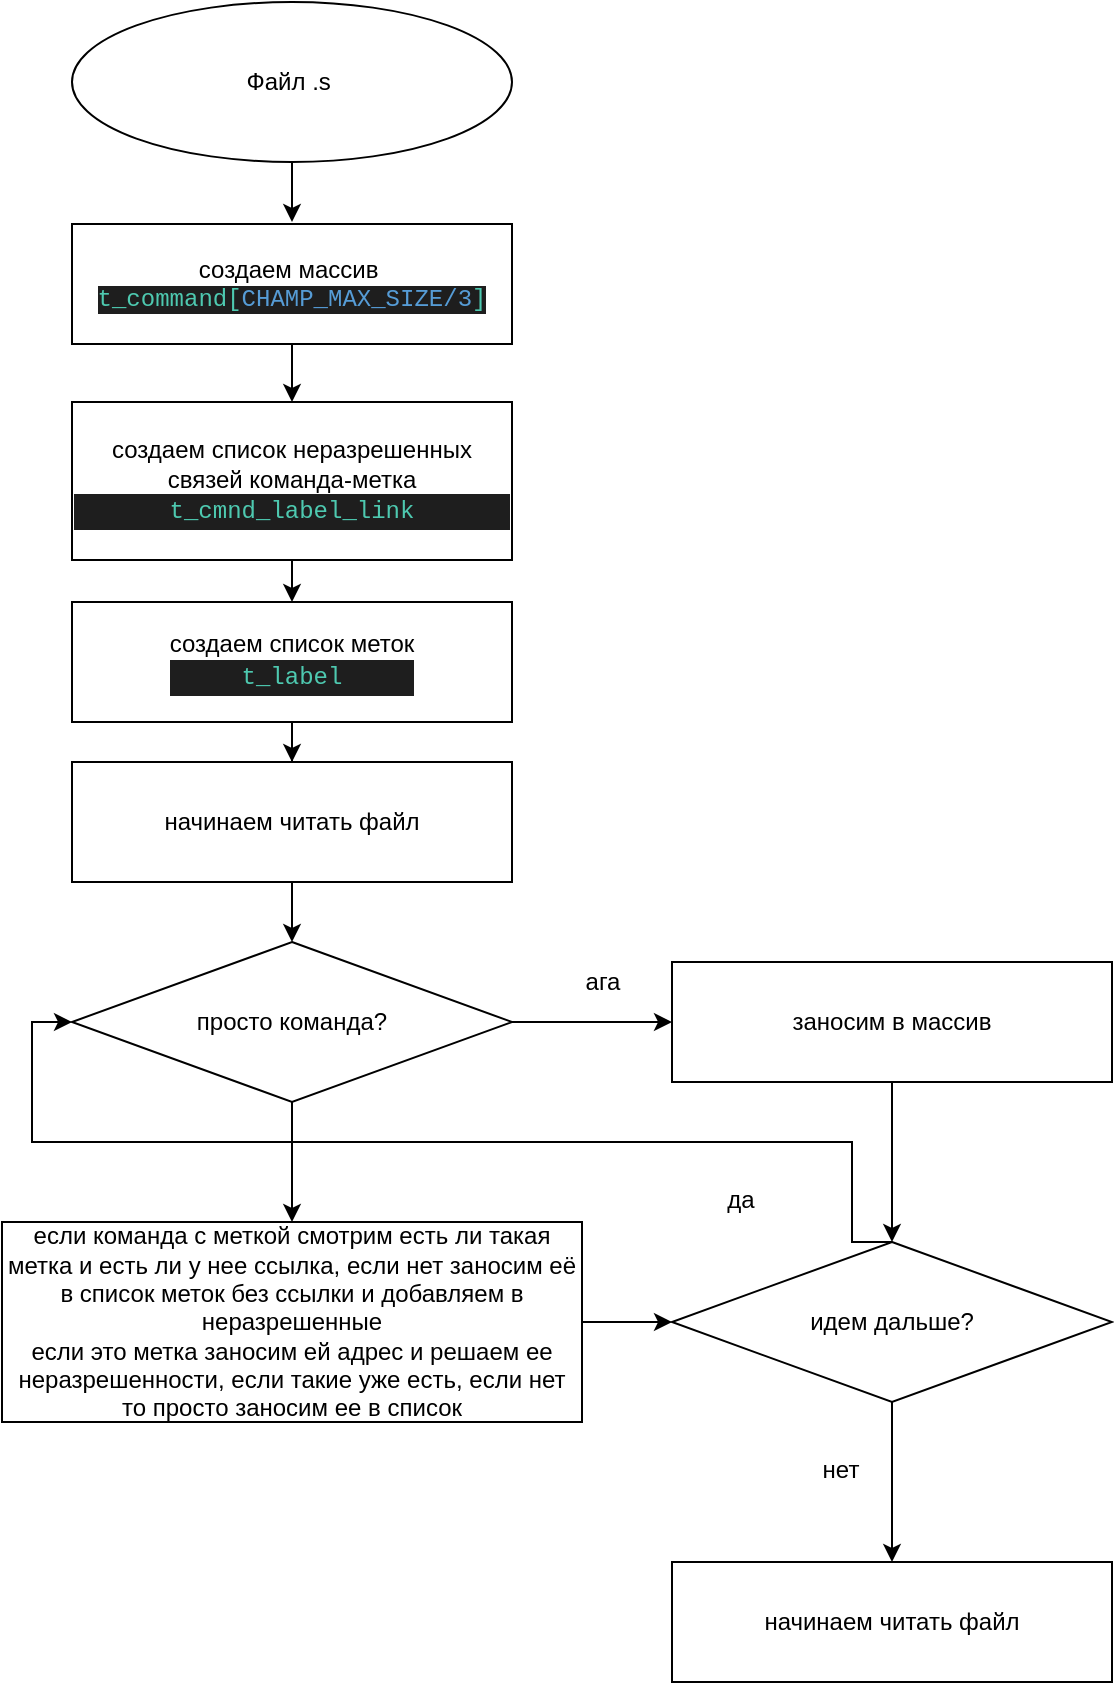 <mxfile version="12.5.7" type="github"><diagram id="2VWMdiXNiyDa4dmkeofu" name="Page-1"><mxGraphModel dx="1948" dy="1082" grid="1" gridSize="10" guides="1" tooltips="1" connect="1" arrows="1" fold="1" page="1" pageScale="1" pageWidth="827" pageHeight="1169" math="0" shadow="0"><root><mxCell id="0"/><mxCell id="1" parent="0"/><mxCell id="8lrjF4J98fO0iwwLJIj2-3" value="" style="edgeStyle=orthogonalEdgeStyle;rounded=0;orthogonalLoop=1;jettySize=auto;html=1;" edge="1" parent="1" source="8lrjF4J98fO0iwwLJIj2-1"><mxGeometry relative="1" as="geometry"><mxPoint x="130" y="130" as="targetPoint"/></mxGeometry></mxCell><mxCell id="8lrjF4J98fO0iwwLJIj2-1" value="Файл .s&amp;nbsp;" style="ellipse;whiteSpace=wrap;html=1;" vertex="1" parent="1"><mxGeometry x="20" y="20" width="220" height="80" as="geometry"/></mxCell><mxCell id="8lrjF4J98fO0iwwLJIj2-7" value="" style="edgeStyle=orthogonalEdgeStyle;rounded=0;orthogonalLoop=1;jettySize=auto;html=1;" edge="1" parent="1" source="8lrjF4J98fO0iwwLJIj2-4" target="8lrjF4J98fO0iwwLJIj2-6"><mxGeometry relative="1" as="geometry"/></mxCell><mxCell id="8lrjF4J98fO0iwwLJIj2-4" value="создаем массив&amp;nbsp;&lt;br&gt;&lt;span style=&quot;color: rgb(78 , 201 , 176) ; background-color: rgb(30 , 30 , 30) ; font-family: &amp;#34;menlo&amp;#34; , &amp;#34;monaco&amp;#34; , &amp;#34;courier new&amp;#34; , monospace ; white-space: pre&quot;&gt;t_command[&lt;/span&gt;&lt;span style=&quot;color: rgb(86 , 156 , 214) ; background-color: rgb(30 , 30 , 30) ; font-family: &amp;#34;menlo&amp;#34; , &amp;#34;monaco&amp;#34; , &amp;#34;courier new&amp;#34; , monospace ; white-space: pre&quot;&gt;CHAMP_MAX_SIZE/3&lt;/span&gt;&lt;span style=&quot;color: rgb(78 , 201 , 176) ; background-color: rgb(30 , 30 , 30) ; font-family: &amp;#34;menlo&amp;#34; , &amp;#34;monaco&amp;#34; , &amp;#34;courier new&amp;#34; , monospace ; white-space: pre&quot;&gt;]&lt;/span&gt;" style="rounded=0;whiteSpace=wrap;html=1;" vertex="1" parent="1"><mxGeometry x="20" y="131" width="220" height="60" as="geometry"/></mxCell><mxCell id="8lrjF4J98fO0iwwLJIj2-9" value="" style="edgeStyle=orthogonalEdgeStyle;rounded=0;orthogonalLoop=1;jettySize=auto;html=1;" edge="1" parent="1" source="8lrjF4J98fO0iwwLJIj2-6" target="8lrjF4J98fO0iwwLJIj2-8"><mxGeometry relative="1" as="geometry"/></mxCell><mxCell id="8lrjF4J98fO0iwwLJIj2-6" value="создаем список неразрешенных связей команда-метка&lt;br&gt;&lt;div style=&quot;color: rgb(212 , 212 , 212) ; background-color: rgb(30 , 30 , 30) ; font-family: &amp;#34;menlo&amp;#34; , &amp;#34;monaco&amp;#34; , &amp;#34;courier new&amp;#34; , monospace ; line-height: 18px ; white-space: pre&quot;&gt;&lt;span style=&quot;color: #4ec9b0&quot;&gt;t_cmnd_label_link&lt;/span&gt;&lt;/div&gt;" style="rounded=0;whiteSpace=wrap;html=1;" vertex="1" parent="1"><mxGeometry x="20" y="220" width="220" height="79" as="geometry"/></mxCell><mxCell id="8lrjF4J98fO0iwwLJIj2-11" value="" style="edgeStyle=orthogonalEdgeStyle;rounded=0;orthogonalLoop=1;jettySize=auto;html=1;" edge="1" parent="1" source="8lrjF4J98fO0iwwLJIj2-8" target="8lrjF4J98fO0iwwLJIj2-10"><mxGeometry relative="1" as="geometry"/></mxCell><mxCell id="8lrjF4J98fO0iwwLJIj2-8" value="создаем список меток&lt;br&gt;&lt;div style=&quot;color: rgb(212 , 212 , 212) ; background-color: rgb(30 , 30 , 30) ; font-family: &amp;#34;menlo&amp;#34; , &amp;#34;monaco&amp;#34; , &amp;#34;courier new&amp;#34; , monospace ; line-height: 18px ; white-space: pre&quot;&gt;&lt;span style=&quot;color: #4ec9b0&quot;&gt;t_label&lt;/span&gt;&lt;/div&gt;" style="rounded=0;whiteSpace=wrap;html=1;" vertex="1" parent="1"><mxGeometry x="20" y="320" width="220" height="60" as="geometry"/></mxCell><mxCell id="8lrjF4J98fO0iwwLJIj2-15" value="" style="edgeStyle=orthogonalEdgeStyle;rounded=0;orthogonalLoop=1;jettySize=auto;html=1;" edge="1" parent="1" source="8lrjF4J98fO0iwwLJIj2-10" target="8lrjF4J98fO0iwwLJIj2-14"><mxGeometry relative="1" as="geometry"/></mxCell><mxCell id="8lrjF4J98fO0iwwLJIj2-10" value="начинаем читать файл" style="rounded=0;whiteSpace=wrap;html=1;" vertex="1" parent="1"><mxGeometry x="20" y="400" width="220" height="60" as="geometry"/></mxCell><mxCell id="8lrjF4J98fO0iwwLJIj2-17" value="" style="edgeStyle=orthogonalEdgeStyle;rounded=0;orthogonalLoop=1;jettySize=auto;html=1;" edge="1" parent="1" source="8lrjF4J98fO0iwwLJIj2-14"><mxGeometry relative="1" as="geometry"><mxPoint x="320" y="530" as="targetPoint"/></mxGeometry></mxCell><mxCell id="8lrjF4J98fO0iwwLJIj2-25" value="" style="edgeStyle=orthogonalEdgeStyle;rounded=0;orthogonalLoop=1;jettySize=auto;html=1;" edge="1" parent="1" source="8lrjF4J98fO0iwwLJIj2-14" target="8lrjF4J98fO0iwwLJIj2-30"><mxGeometry relative="1" as="geometry"><mxPoint x="130" y="620" as="targetPoint"/></mxGeometry></mxCell><mxCell id="8lrjF4J98fO0iwwLJIj2-14" value="просто команда?" style="rhombus;whiteSpace=wrap;html=1;" vertex="1" parent="1"><mxGeometry x="20" y="490" width="220" height="80" as="geometry"/></mxCell><mxCell id="8lrjF4J98fO0iwwLJIj2-18" value="ага" style="text;html=1;align=center;verticalAlign=middle;resizable=0;points=[];autosize=1;" vertex="1" parent="1"><mxGeometry x="270" y="500" width="30" height="20" as="geometry"/></mxCell><mxCell id="8lrjF4J98fO0iwwLJIj2-21" value="" style="edgeStyle=orthogonalEdgeStyle;rounded=0;orthogonalLoop=1;jettySize=auto;html=1;" edge="1" parent="1" source="8lrjF4J98fO0iwwLJIj2-19"><mxGeometry relative="1" as="geometry"><mxPoint x="430" y="640" as="targetPoint"/></mxGeometry></mxCell><mxCell id="8lrjF4J98fO0iwwLJIj2-19" value="заносим в массив" style="rounded=0;whiteSpace=wrap;html=1;" vertex="1" parent="1"><mxGeometry x="320" y="500" width="220" height="60" as="geometry"/></mxCell><mxCell id="8lrjF4J98fO0iwwLJIj2-23" value="" style="edgeStyle=orthogonalEdgeStyle;rounded=0;orthogonalLoop=1;jettySize=auto;html=1;entryX=0;entryY=0.5;entryDx=0;entryDy=0;exitX=0.5;exitY=0;exitDx=0;exitDy=0;" edge="1" parent="1" source="8lrjF4J98fO0iwwLJIj2-32" target="8lrjF4J98fO0iwwLJIj2-14"><mxGeometry relative="1" as="geometry"><mxPoint x="410" y="640" as="sourcePoint"/><mxPoint x="620" y="670" as="targetPoint"/><Array as="points"><mxPoint x="410" y="640"/><mxPoint x="410" y="590"/><mxPoint y="590"/><mxPoint y="530"/></Array></mxGeometry></mxCell><mxCell id="8lrjF4J98fO0iwwLJIj2-31" style="edgeStyle=orthogonalEdgeStyle;rounded=0;orthogonalLoop=1;jettySize=auto;html=1;entryX=0;entryY=0.5;entryDx=0;entryDy=0;" edge="1" parent="1" source="8lrjF4J98fO0iwwLJIj2-30" target="8lrjF4J98fO0iwwLJIj2-32"><mxGeometry relative="1" as="geometry"><mxPoint x="320" y="670" as="targetPoint"/></mxGeometry></mxCell><mxCell id="8lrjF4J98fO0iwwLJIj2-30" value="если команда с меткой смотрим есть ли такая метка и есть ли у нее ссылка, если нет заносим её в список меток без ссылки и добавляем в неразрешенные&lt;br&gt;если это метка заносим ей адрес и решаем ее неразрешенности, если такие уже есть, если нет то просто заносим ее в список" style="rounded=0;whiteSpace=wrap;html=1;" vertex="1" parent="1"><mxGeometry x="-15" y="630" width="290" height="100" as="geometry"/></mxCell><mxCell id="8lrjF4J98fO0iwwLJIj2-35" value="" style="edgeStyle=orthogonalEdgeStyle;rounded=0;orthogonalLoop=1;jettySize=auto;html=1;entryX=0.5;entryY=0;entryDx=0;entryDy=0;" edge="1" parent="1" source="8lrjF4J98fO0iwwLJIj2-32" target="8lrjF4J98fO0iwwLJIj2-37"><mxGeometry relative="1" as="geometry"><mxPoint x="430" y="800" as="targetPoint"/></mxGeometry></mxCell><mxCell id="8lrjF4J98fO0iwwLJIj2-32" value="идем дальше?" style="rhombus;whiteSpace=wrap;html=1;" vertex="1" parent="1"><mxGeometry x="320" y="640" width="220" height="80" as="geometry"/></mxCell><mxCell id="8lrjF4J98fO0iwwLJIj2-33" value="да" style="text;html=1;align=center;verticalAlign=middle;resizable=0;points=[];autosize=1;" vertex="1" parent="1"><mxGeometry x="339" y="609" width="30" height="20" as="geometry"/></mxCell><mxCell id="8lrjF4J98fO0iwwLJIj2-36" value="нет" style="text;html=1;align=center;verticalAlign=middle;resizable=0;points=[];autosize=1;" vertex="1" parent="1"><mxGeometry x="389" y="744" width="30" height="20" as="geometry"/></mxCell><mxCell id="8lrjF4J98fO0iwwLJIj2-37" value="начинаем читать файл" style="rounded=0;whiteSpace=wrap;html=1;" vertex="1" parent="1"><mxGeometry x="320" y="800" width="220" height="60" as="geometry"/></mxCell></root></mxGraphModel></diagram></mxfile>